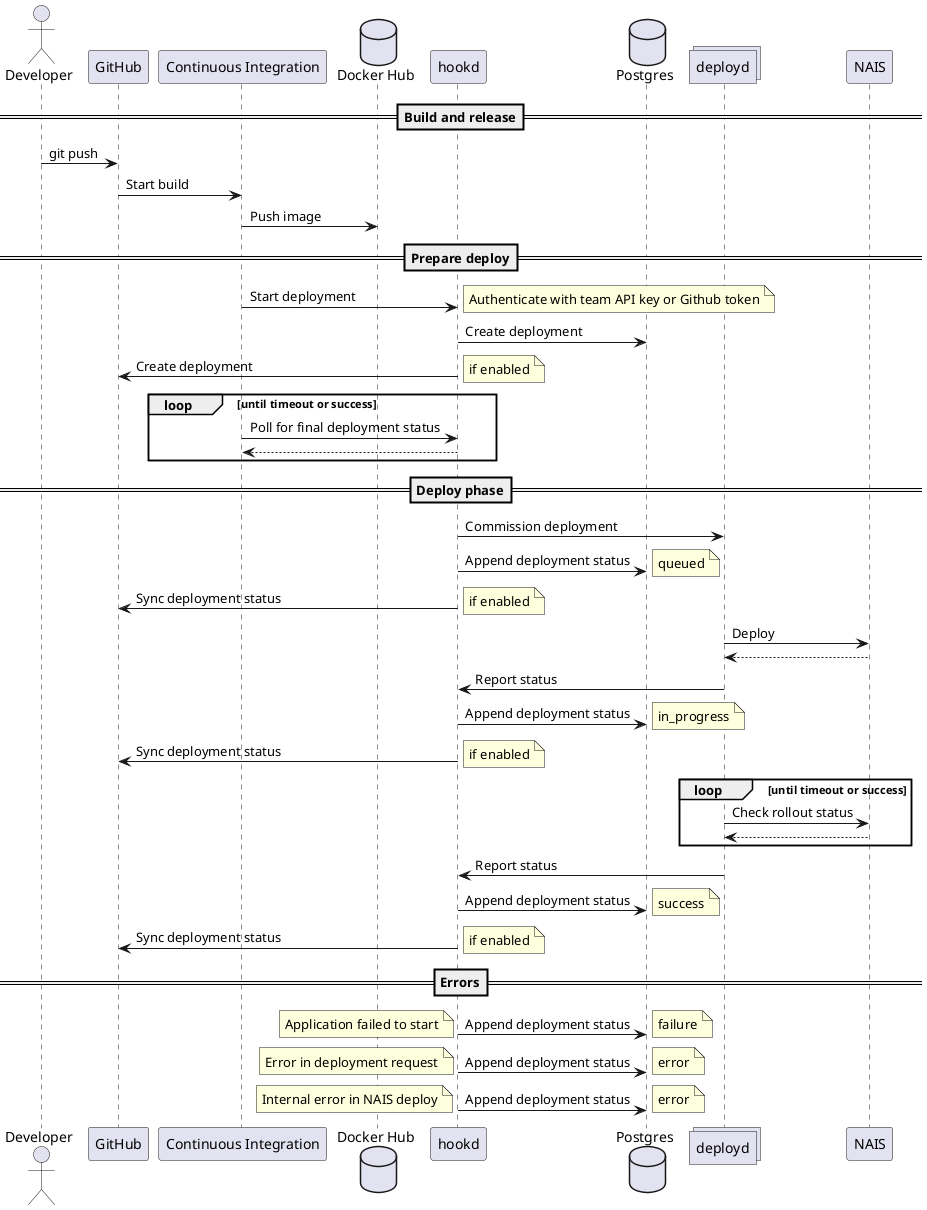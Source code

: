 @startuml component

actor developer as "Developer"
participant github as "GitHub"
participant ci as "Continuous Integration"
database registry as "Docker Hub"
participant hookd
database db as "Postgres"
collections deployd
participant kubernetes as "NAIS"

==Build and release==
developer -> github: git push
github -> ci: Start build
ci -> registry: Push image

==Prepare deploy==
ci -> hookd: Start deployment
note right: Authenticate with team API key or Github token
hookd -> db: Create deployment
hookd -> github: Create deployment
note right: if enabled

loop until timeout or success
	ci -> hookd: Poll for final deployment status
	hookd --> ci
end

==Deploy phase==
hookd -> deployd: Commission deployment
hookd -> db: Append deployment status
note right: queued
hookd -> github: Sync deployment status
note right: if enabled
deployd -> kubernetes: Deploy
kubernetes --> deployd
deployd -> hookd: Report status
hookd -> db: Append deployment status
note right: in_progress
hookd -> github: Sync deployment status
note right: if enabled

loop until timeout or success
	deployd -> kubernetes: Check rollout status
	kubernetes --> deployd
end

deployd -> hookd: Report status
hookd -> db: Append deployment status
note right: success
hookd -> github: Sync deployment status
note right: if enabled

==Errors==
hookd -> db:  Append deployment status
note left: Application failed to start
note right: failure
hookd -> db:  Append deployment status
note left: Error in deployment request
note right: error
hookd -> db:  Append deployment status
note left: Internal error in NAIS deploy
note right: error

@enduml
